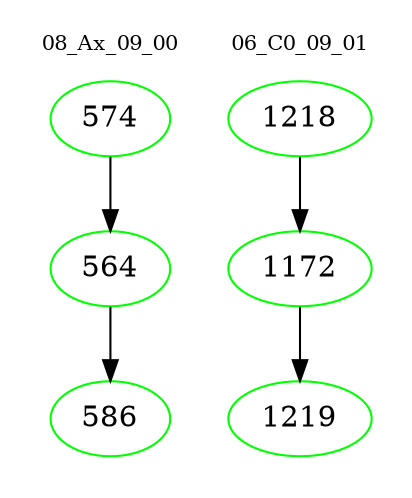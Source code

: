 digraph{
subgraph cluster_0 {
color = white
label = "08_Ax_09_00";
fontsize=10;
T0_574 [label="574", color="green"]
T0_574 -> T0_564 [color="black"]
T0_564 [label="564", color="green"]
T0_564 -> T0_586 [color="black"]
T0_586 [label="586", color="green"]
}
subgraph cluster_1 {
color = white
label = "06_C0_09_01";
fontsize=10;
T1_1218 [label="1218", color="green"]
T1_1218 -> T1_1172 [color="black"]
T1_1172 [label="1172", color="green"]
T1_1172 -> T1_1219 [color="black"]
T1_1219 [label="1219", color="green"]
}
}
